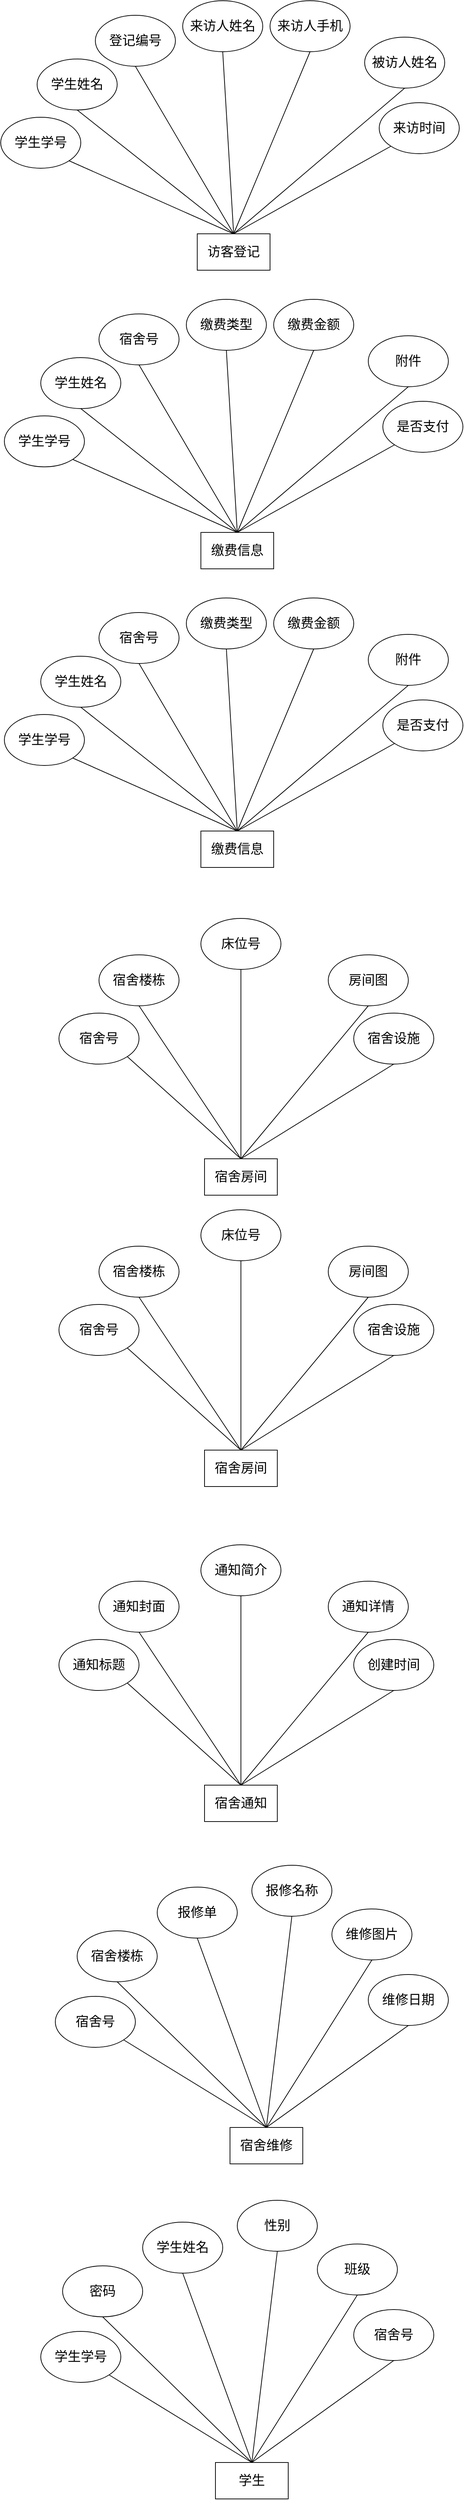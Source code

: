 <mxfile version="26.1.1">
  <diagram name="第 1 页" id="f0_BZ57KzPiDDP8eszM3">
    <mxGraphModel dx="2000" dy="981" grid="1" gridSize="10" guides="1" tooltips="1" connect="1" arrows="1" fold="1" page="1" pageScale="1" pageWidth="827" pageHeight="1169" math="0" shadow="0">
      <root>
        <mxCell id="0" />
        <mxCell id="1" parent="0" />
        <mxCell id="QkNpWJC_C5E6-QBLKThF-1" value="&lt;font style=&quot;font-size: 18px;&quot;&gt;访客登记&lt;/font&gt;" style="rounded=0;whiteSpace=wrap;html=1;" vertex="1" parent="1">
          <mxGeometry x="290" y="320" width="100" height="50" as="geometry" />
        </mxCell>
        <mxCell id="QkNpWJC_C5E6-QBLKThF-2" value="&lt;font style=&quot;font-size: 18px;&quot;&gt;学生学号&lt;/font&gt;" style="ellipse;whiteSpace=wrap;html=1;" vertex="1" parent="1">
          <mxGeometry x="20" y="160" width="110" height="70" as="geometry" />
        </mxCell>
        <mxCell id="QkNpWJC_C5E6-QBLKThF-3" value="" style="endArrow=none;html=1;rounded=0;entryX=1;entryY=1;entryDx=0;entryDy=0;exitX=0.5;exitY=0;exitDx=0;exitDy=0;" edge="1" parent="1" source="QkNpWJC_C5E6-QBLKThF-1" target="QkNpWJC_C5E6-QBLKThF-2">
          <mxGeometry width="50" height="50" relative="1" as="geometry">
            <mxPoint x="390" y="380" as="sourcePoint" />
            <mxPoint x="440" y="330" as="targetPoint" />
          </mxGeometry>
        </mxCell>
        <mxCell id="QkNpWJC_C5E6-QBLKThF-4" value="&lt;font style=&quot;font-size: 18px;&quot;&gt;学生姓名&lt;/font&gt;" style="ellipse;whiteSpace=wrap;html=1;" vertex="1" parent="1">
          <mxGeometry x="70" y="80" width="110" height="70" as="geometry" />
        </mxCell>
        <mxCell id="QkNpWJC_C5E6-QBLKThF-5" value="" style="endArrow=none;html=1;rounded=0;entryX=0.5;entryY=1;entryDx=0;entryDy=0;exitX=0.5;exitY=0;exitDx=0;exitDy=0;" edge="1" parent="1" source="QkNpWJC_C5E6-QBLKThF-1" target="QkNpWJC_C5E6-QBLKThF-4">
          <mxGeometry width="50" height="50" relative="1" as="geometry">
            <mxPoint x="390" y="380" as="sourcePoint" />
            <mxPoint x="440" y="330" as="targetPoint" />
          </mxGeometry>
        </mxCell>
        <mxCell id="QkNpWJC_C5E6-QBLKThF-6" value="" style="endArrow=none;html=1;rounded=0;entryX=0.5;entryY=1;entryDx=0;entryDy=0;exitX=0.5;exitY=0;exitDx=0;exitDy=0;" edge="1" parent="1" source="QkNpWJC_C5E6-QBLKThF-1" target="QkNpWJC_C5E6-QBLKThF-8">
          <mxGeometry width="50" height="50" relative="1" as="geometry">
            <mxPoint x="575" y="360" as="sourcePoint" />
            <mxPoint x="520" y="220" as="targetPoint" />
          </mxGeometry>
        </mxCell>
        <mxCell id="QkNpWJC_C5E6-QBLKThF-8" value="&lt;font style=&quot;font-size: 18px;&quot;&gt;登记编号&lt;/font&gt;" style="ellipse;whiteSpace=wrap;html=1;" vertex="1" parent="1">
          <mxGeometry x="150" y="20" width="110" height="70" as="geometry" />
        </mxCell>
        <mxCell id="QkNpWJC_C5E6-QBLKThF-9" value="&lt;font style=&quot;font-size: 18px;&quot;&gt;来访人姓名&lt;/font&gt;" style="ellipse;whiteSpace=wrap;html=1;" vertex="1" parent="1">
          <mxGeometry x="270" width="110" height="70" as="geometry" />
        </mxCell>
        <mxCell id="QkNpWJC_C5E6-QBLKThF-10" value="&lt;font style=&quot;font-size: 18px;&quot;&gt;来访人手机&lt;/font&gt;" style="ellipse;whiteSpace=wrap;html=1;" vertex="1" parent="1">
          <mxGeometry x="390" width="110" height="70" as="geometry" />
        </mxCell>
        <mxCell id="QkNpWJC_C5E6-QBLKThF-11" value="&lt;span style=&quot;font-size: 18px;&quot;&gt;被访人姓名&lt;/span&gt;" style="ellipse;whiteSpace=wrap;html=1;" vertex="1" parent="1">
          <mxGeometry x="520" y="50" width="110" height="70" as="geometry" />
        </mxCell>
        <mxCell id="QkNpWJC_C5E6-QBLKThF-12" value="&lt;span style=&quot;font-size: 18px;&quot;&gt;来访时间&lt;/span&gt;" style="ellipse;whiteSpace=wrap;html=1;" vertex="1" parent="1">
          <mxGeometry x="540" y="140" width="110" height="70" as="geometry" />
        </mxCell>
        <mxCell id="QkNpWJC_C5E6-QBLKThF-13" value="" style="endArrow=none;html=1;rounded=0;entryX=0.5;entryY=1;entryDx=0;entryDy=0;exitX=0.5;exitY=0;exitDx=0;exitDy=0;" edge="1" parent="1" source="QkNpWJC_C5E6-QBLKThF-1" target="QkNpWJC_C5E6-QBLKThF-9">
          <mxGeometry width="50" height="50" relative="1" as="geometry">
            <mxPoint x="390" y="380" as="sourcePoint" />
            <mxPoint x="440" y="330" as="targetPoint" />
          </mxGeometry>
        </mxCell>
        <mxCell id="QkNpWJC_C5E6-QBLKThF-14" value="" style="endArrow=none;html=1;rounded=0;entryX=0.5;entryY=1;entryDx=0;entryDy=0;exitX=0.5;exitY=0;exitDx=0;exitDy=0;" edge="1" parent="1" source="QkNpWJC_C5E6-QBLKThF-1" target="QkNpWJC_C5E6-QBLKThF-10">
          <mxGeometry width="50" height="50" relative="1" as="geometry">
            <mxPoint x="350" y="330" as="sourcePoint" />
            <mxPoint x="275" y="90" as="targetPoint" />
          </mxGeometry>
        </mxCell>
        <mxCell id="QkNpWJC_C5E6-QBLKThF-15" value="" style="endArrow=none;html=1;rounded=0;entryX=0.5;entryY=1;entryDx=0;entryDy=0;exitX=0.5;exitY=0;exitDx=0;exitDy=0;" edge="1" parent="1" source="QkNpWJC_C5E6-QBLKThF-1" target="QkNpWJC_C5E6-QBLKThF-11">
          <mxGeometry width="50" height="50" relative="1" as="geometry">
            <mxPoint x="350" y="355" as="sourcePoint" />
            <mxPoint x="495" y="135" as="targetPoint" />
          </mxGeometry>
        </mxCell>
        <mxCell id="QkNpWJC_C5E6-QBLKThF-16" value="" style="endArrow=none;html=1;rounded=0;entryX=0;entryY=1;entryDx=0;entryDy=0;exitX=0.5;exitY=0;exitDx=0;exitDy=0;" edge="1" parent="1" source="QkNpWJC_C5E6-QBLKThF-1" target="QkNpWJC_C5E6-QBLKThF-12">
          <mxGeometry width="50" height="50" relative="1" as="geometry">
            <mxPoint x="350" y="330" as="sourcePoint" />
            <mxPoint x="515" y="90" as="targetPoint" />
          </mxGeometry>
        </mxCell>
        <mxCell id="QkNpWJC_C5E6-QBLKThF-17" value="&lt;font style=&quot;font-size: 18px;&quot;&gt;缴费信息&lt;/font&gt;" style="rounded=0;whiteSpace=wrap;html=1;" vertex="1" parent="1">
          <mxGeometry x="295" y="730" width="100" height="50" as="geometry" />
        </mxCell>
        <mxCell id="QkNpWJC_C5E6-QBLKThF-18" value="&lt;font style=&quot;font-size: 18px;&quot;&gt;学生学号&lt;/font&gt;" style="ellipse;whiteSpace=wrap;html=1;" vertex="1" parent="1">
          <mxGeometry x="25" y="570" width="110" height="70" as="geometry" />
        </mxCell>
        <mxCell id="QkNpWJC_C5E6-QBLKThF-19" value="" style="endArrow=none;html=1;rounded=0;entryX=1;entryY=1;entryDx=0;entryDy=0;exitX=0.5;exitY=0;exitDx=0;exitDy=0;" edge="1" parent="1" source="QkNpWJC_C5E6-QBLKThF-17" target="QkNpWJC_C5E6-QBLKThF-18">
          <mxGeometry width="50" height="50" relative="1" as="geometry">
            <mxPoint x="395" y="790" as="sourcePoint" />
            <mxPoint x="445" y="740" as="targetPoint" />
          </mxGeometry>
        </mxCell>
        <mxCell id="QkNpWJC_C5E6-QBLKThF-20" value="&lt;font style=&quot;font-size: 18px;&quot;&gt;学生姓名&lt;/font&gt;" style="ellipse;whiteSpace=wrap;html=1;" vertex="1" parent="1">
          <mxGeometry x="75" y="490" width="110" height="70" as="geometry" />
        </mxCell>
        <mxCell id="QkNpWJC_C5E6-QBLKThF-21" value="" style="endArrow=none;html=1;rounded=0;entryX=0.5;entryY=1;entryDx=0;entryDy=0;exitX=0.5;exitY=0;exitDx=0;exitDy=0;" edge="1" parent="1" source="QkNpWJC_C5E6-QBLKThF-17" target="QkNpWJC_C5E6-QBLKThF-20">
          <mxGeometry width="50" height="50" relative="1" as="geometry">
            <mxPoint x="395" y="790" as="sourcePoint" />
            <mxPoint x="445" y="740" as="targetPoint" />
          </mxGeometry>
        </mxCell>
        <mxCell id="QkNpWJC_C5E6-QBLKThF-22" value="" style="endArrow=none;html=1;rounded=0;entryX=0.5;entryY=1;entryDx=0;entryDy=0;exitX=0.5;exitY=0;exitDx=0;exitDy=0;" edge="1" parent="1" source="QkNpWJC_C5E6-QBLKThF-17" target="QkNpWJC_C5E6-QBLKThF-23">
          <mxGeometry width="50" height="50" relative="1" as="geometry">
            <mxPoint x="580" y="770" as="sourcePoint" />
            <mxPoint x="525" y="630" as="targetPoint" />
          </mxGeometry>
        </mxCell>
        <mxCell id="QkNpWJC_C5E6-QBLKThF-23" value="&lt;font style=&quot;font-size: 18px;&quot;&gt;宿舍号&lt;/font&gt;" style="ellipse;whiteSpace=wrap;html=1;" vertex="1" parent="1">
          <mxGeometry x="155" y="430" width="110" height="70" as="geometry" />
        </mxCell>
        <mxCell id="QkNpWJC_C5E6-QBLKThF-24" value="&lt;font style=&quot;font-size: 18px;&quot;&gt;缴费类型&lt;/font&gt;" style="ellipse;whiteSpace=wrap;html=1;" vertex="1" parent="1">
          <mxGeometry x="275" y="410" width="110" height="70" as="geometry" />
        </mxCell>
        <mxCell id="QkNpWJC_C5E6-QBLKThF-25" value="&lt;font style=&quot;font-size: 18px;&quot;&gt;缴费金额&lt;/font&gt;" style="ellipse;whiteSpace=wrap;html=1;" vertex="1" parent="1">
          <mxGeometry x="395" y="410" width="110" height="70" as="geometry" />
        </mxCell>
        <mxCell id="QkNpWJC_C5E6-QBLKThF-26" value="&lt;span style=&quot;font-size: 18px;&quot;&gt;附件&lt;/span&gt;" style="ellipse;whiteSpace=wrap;html=1;" vertex="1" parent="1">
          <mxGeometry x="525" y="460" width="110" height="70" as="geometry" />
        </mxCell>
        <mxCell id="QkNpWJC_C5E6-QBLKThF-27" value="&lt;span style=&quot;font-size: 18px;&quot;&gt;是否支付&lt;/span&gt;" style="ellipse;whiteSpace=wrap;html=1;" vertex="1" parent="1">
          <mxGeometry x="545" y="550" width="110" height="70" as="geometry" />
        </mxCell>
        <mxCell id="QkNpWJC_C5E6-QBLKThF-28" value="" style="endArrow=none;html=1;rounded=0;entryX=0.5;entryY=1;entryDx=0;entryDy=0;exitX=0.5;exitY=0;exitDx=0;exitDy=0;" edge="1" parent="1" source="QkNpWJC_C5E6-QBLKThF-17" target="QkNpWJC_C5E6-QBLKThF-24">
          <mxGeometry width="50" height="50" relative="1" as="geometry">
            <mxPoint x="395" y="790" as="sourcePoint" />
            <mxPoint x="445" y="740" as="targetPoint" />
          </mxGeometry>
        </mxCell>
        <mxCell id="QkNpWJC_C5E6-QBLKThF-29" value="" style="endArrow=none;html=1;rounded=0;entryX=0.5;entryY=1;entryDx=0;entryDy=0;exitX=0.5;exitY=0;exitDx=0;exitDy=0;" edge="1" parent="1" source="QkNpWJC_C5E6-QBLKThF-17" target="QkNpWJC_C5E6-QBLKThF-25">
          <mxGeometry width="50" height="50" relative="1" as="geometry">
            <mxPoint x="355" y="740" as="sourcePoint" />
            <mxPoint x="280" y="500" as="targetPoint" />
          </mxGeometry>
        </mxCell>
        <mxCell id="QkNpWJC_C5E6-QBLKThF-30" value="" style="endArrow=none;html=1;rounded=0;entryX=0.5;entryY=1;entryDx=0;entryDy=0;exitX=0.5;exitY=0;exitDx=0;exitDy=0;" edge="1" parent="1" source="QkNpWJC_C5E6-QBLKThF-17" target="QkNpWJC_C5E6-QBLKThF-26">
          <mxGeometry width="50" height="50" relative="1" as="geometry">
            <mxPoint x="355" y="765" as="sourcePoint" />
            <mxPoint x="500" y="545" as="targetPoint" />
          </mxGeometry>
        </mxCell>
        <mxCell id="QkNpWJC_C5E6-QBLKThF-31" value="" style="endArrow=none;html=1;rounded=0;entryX=0;entryY=1;entryDx=0;entryDy=0;exitX=0.5;exitY=0;exitDx=0;exitDy=0;" edge="1" parent="1" source="QkNpWJC_C5E6-QBLKThF-17" target="QkNpWJC_C5E6-QBLKThF-27">
          <mxGeometry width="50" height="50" relative="1" as="geometry">
            <mxPoint x="355" y="740" as="sourcePoint" />
            <mxPoint x="520" y="500" as="targetPoint" />
          </mxGeometry>
        </mxCell>
        <mxCell id="QkNpWJC_C5E6-QBLKThF-32" value="&lt;font style=&quot;font-size: 18px;&quot;&gt;缴费信息&lt;/font&gt;" style="rounded=0;whiteSpace=wrap;html=1;" vertex="1" parent="1">
          <mxGeometry x="295" y="1140" width="100" height="50" as="geometry" />
        </mxCell>
        <mxCell id="QkNpWJC_C5E6-QBLKThF-33" value="&lt;font style=&quot;font-size: 18px;&quot;&gt;学生学号&lt;/font&gt;" style="ellipse;whiteSpace=wrap;html=1;" vertex="1" parent="1">
          <mxGeometry x="25" y="980" width="110" height="70" as="geometry" />
        </mxCell>
        <mxCell id="QkNpWJC_C5E6-QBLKThF-34" value="" style="endArrow=none;html=1;rounded=0;entryX=1;entryY=1;entryDx=0;entryDy=0;exitX=0.5;exitY=0;exitDx=0;exitDy=0;" edge="1" parent="1" source="QkNpWJC_C5E6-QBLKThF-32" target="QkNpWJC_C5E6-QBLKThF-33">
          <mxGeometry width="50" height="50" relative="1" as="geometry">
            <mxPoint x="395" y="1200" as="sourcePoint" />
            <mxPoint x="445" y="1150" as="targetPoint" />
          </mxGeometry>
        </mxCell>
        <mxCell id="QkNpWJC_C5E6-QBLKThF-35" value="&lt;font style=&quot;font-size: 18px;&quot;&gt;学生姓名&lt;/font&gt;" style="ellipse;whiteSpace=wrap;html=1;" vertex="1" parent="1">
          <mxGeometry x="75" y="900" width="110" height="70" as="geometry" />
        </mxCell>
        <mxCell id="QkNpWJC_C5E6-QBLKThF-36" value="" style="endArrow=none;html=1;rounded=0;entryX=0.5;entryY=1;entryDx=0;entryDy=0;exitX=0.5;exitY=0;exitDx=0;exitDy=0;" edge="1" parent="1" source="QkNpWJC_C5E6-QBLKThF-32" target="QkNpWJC_C5E6-QBLKThF-35">
          <mxGeometry width="50" height="50" relative="1" as="geometry">
            <mxPoint x="395" y="1200" as="sourcePoint" />
            <mxPoint x="445" y="1150" as="targetPoint" />
          </mxGeometry>
        </mxCell>
        <mxCell id="QkNpWJC_C5E6-QBLKThF-37" value="" style="endArrow=none;html=1;rounded=0;entryX=0.5;entryY=1;entryDx=0;entryDy=0;exitX=0.5;exitY=0;exitDx=0;exitDy=0;" edge="1" parent="1" source="QkNpWJC_C5E6-QBLKThF-32" target="QkNpWJC_C5E6-QBLKThF-38">
          <mxGeometry width="50" height="50" relative="1" as="geometry">
            <mxPoint x="580" y="1180" as="sourcePoint" />
            <mxPoint x="525" y="1040" as="targetPoint" />
          </mxGeometry>
        </mxCell>
        <mxCell id="QkNpWJC_C5E6-QBLKThF-38" value="&lt;font style=&quot;font-size: 18px;&quot;&gt;宿舍号&lt;/font&gt;" style="ellipse;whiteSpace=wrap;html=1;" vertex="1" parent="1">
          <mxGeometry x="155" y="840" width="110" height="70" as="geometry" />
        </mxCell>
        <mxCell id="QkNpWJC_C5E6-QBLKThF-39" value="&lt;font style=&quot;font-size: 18px;&quot;&gt;缴费类型&lt;/font&gt;" style="ellipse;whiteSpace=wrap;html=1;" vertex="1" parent="1">
          <mxGeometry x="275" y="820" width="110" height="70" as="geometry" />
        </mxCell>
        <mxCell id="QkNpWJC_C5E6-QBLKThF-40" value="&lt;font style=&quot;font-size: 18px;&quot;&gt;缴费金额&lt;/font&gt;" style="ellipse;whiteSpace=wrap;html=1;" vertex="1" parent="1">
          <mxGeometry x="395" y="820" width="110" height="70" as="geometry" />
        </mxCell>
        <mxCell id="QkNpWJC_C5E6-QBLKThF-41" value="&lt;span style=&quot;font-size: 18px;&quot;&gt;附件&lt;/span&gt;" style="ellipse;whiteSpace=wrap;html=1;" vertex="1" parent="1">
          <mxGeometry x="525" y="870" width="110" height="70" as="geometry" />
        </mxCell>
        <mxCell id="QkNpWJC_C5E6-QBLKThF-42" value="&lt;span style=&quot;font-size: 18px;&quot;&gt;是否支付&lt;/span&gt;" style="ellipse;whiteSpace=wrap;html=1;" vertex="1" parent="1">
          <mxGeometry x="545" y="960" width="110" height="70" as="geometry" />
        </mxCell>
        <mxCell id="QkNpWJC_C5E6-QBLKThF-43" value="" style="endArrow=none;html=1;rounded=0;entryX=0.5;entryY=1;entryDx=0;entryDy=0;exitX=0.5;exitY=0;exitDx=0;exitDy=0;" edge="1" parent="1" source="QkNpWJC_C5E6-QBLKThF-32" target="QkNpWJC_C5E6-QBLKThF-39">
          <mxGeometry width="50" height="50" relative="1" as="geometry">
            <mxPoint x="395" y="1200" as="sourcePoint" />
            <mxPoint x="445" y="1150" as="targetPoint" />
          </mxGeometry>
        </mxCell>
        <mxCell id="QkNpWJC_C5E6-QBLKThF-44" value="" style="endArrow=none;html=1;rounded=0;entryX=0.5;entryY=1;entryDx=0;entryDy=0;exitX=0.5;exitY=0;exitDx=0;exitDy=0;" edge="1" parent="1" source="QkNpWJC_C5E6-QBLKThF-32" target="QkNpWJC_C5E6-QBLKThF-40">
          <mxGeometry width="50" height="50" relative="1" as="geometry">
            <mxPoint x="355" y="1150" as="sourcePoint" />
            <mxPoint x="280" y="910" as="targetPoint" />
          </mxGeometry>
        </mxCell>
        <mxCell id="QkNpWJC_C5E6-QBLKThF-45" value="" style="endArrow=none;html=1;rounded=0;entryX=0.5;entryY=1;entryDx=0;entryDy=0;exitX=0.5;exitY=0;exitDx=0;exitDy=0;" edge="1" parent="1" source="QkNpWJC_C5E6-QBLKThF-32" target="QkNpWJC_C5E6-QBLKThF-41">
          <mxGeometry width="50" height="50" relative="1" as="geometry">
            <mxPoint x="355" y="1175" as="sourcePoint" />
            <mxPoint x="500" y="955" as="targetPoint" />
          </mxGeometry>
        </mxCell>
        <mxCell id="QkNpWJC_C5E6-QBLKThF-46" value="" style="endArrow=none;html=1;rounded=0;entryX=0;entryY=1;entryDx=0;entryDy=0;exitX=0.5;exitY=0;exitDx=0;exitDy=0;" edge="1" parent="1" source="QkNpWJC_C5E6-QBLKThF-32" target="QkNpWJC_C5E6-QBLKThF-42">
          <mxGeometry width="50" height="50" relative="1" as="geometry">
            <mxPoint x="355" y="1150" as="sourcePoint" />
            <mxPoint x="520" y="910" as="targetPoint" />
          </mxGeometry>
        </mxCell>
        <mxCell id="QkNpWJC_C5E6-QBLKThF-47" value="&lt;font style=&quot;font-size: 18px;&quot;&gt;宿舍房间&lt;/font&gt;" style="rounded=0;whiteSpace=wrap;html=1;" vertex="1" parent="1">
          <mxGeometry x="300" y="1590" width="100" height="50" as="geometry" />
        </mxCell>
        <mxCell id="QkNpWJC_C5E6-QBLKThF-48" value="&lt;span style=&quot;font-size: 18px;&quot;&gt;宿舍号&lt;/span&gt;" style="ellipse;whiteSpace=wrap;html=1;" vertex="1" parent="1">
          <mxGeometry x="100" y="1390" width="110" height="70" as="geometry" />
        </mxCell>
        <mxCell id="QkNpWJC_C5E6-QBLKThF-49" value="" style="endArrow=none;html=1;rounded=0;entryX=1;entryY=1;entryDx=0;entryDy=0;exitX=0.5;exitY=0;exitDx=0;exitDy=0;" edge="1" parent="1" source="QkNpWJC_C5E6-QBLKThF-47" target="QkNpWJC_C5E6-QBLKThF-48">
          <mxGeometry width="50" height="50" relative="1" as="geometry">
            <mxPoint x="400" y="1650" as="sourcePoint" />
            <mxPoint x="450" y="1600" as="targetPoint" />
          </mxGeometry>
        </mxCell>
        <mxCell id="QkNpWJC_C5E6-QBLKThF-50" value="&lt;span style=&quot;font-size: 18px;&quot;&gt;宿舍楼栋&lt;/span&gt;" style="ellipse;whiteSpace=wrap;html=1;" vertex="1" parent="1">
          <mxGeometry x="155" y="1310" width="110" height="70" as="geometry" />
        </mxCell>
        <mxCell id="QkNpWJC_C5E6-QBLKThF-51" value="" style="endArrow=none;html=1;rounded=0;entryX=0.5;entryY=1;entryDx=0;entryDy=0;exitX=0.5;exitY=0;exitDx=0;exitDy=0;" edge="1" parent="1" source="QkNpWJC_C5E6-QBLKThF-47" target="QkNpWJC_C5E6-QBLKThF-50">
          <mxGeometry width="50" height="50" relative="1" as="geometry">
            <mxPoint x="400" y="1650" as="sourcePoint" />
            <mxPoint x="450" y="1600" as="targetPoint" />
          </mxGeometry>
        </mxCell>
        <mxCell id="QkNpWJC_C5E6-QBLKThF-52" value="" style="endArrow=none;html=1;rounded=0;entryX=0.5;entryY=1;entryDx=0;entryDy=0;exitX=0.5;exitY=0;exitDx=0;exitDy=0;" edge="1" parent="1" source="QkNpWJC_C5E6-QBLKThF-47" target="QkNpWJC_C5E6-QBLKThF-53">
          <mxGeometry width="50" height="50" relative="1" as="geometry">
            <mxPoint x="585" y="1630" as="sourcePoint" />
            <mxPoint x="530" y="1490" as="targetPoint" />
          </mxGeometry>
        </mxCell>
        <mxCell id="QkNpWJC_C5E6-QBLKThF-53" value="&lt;span style=&quot;font-size: 18px;&quot;&gt;床位号&lt;/span&gt;" style="ellipse;whiteSpace=wrap;html=1;" vertex="1" parent="1">
          <mxGeometry x="295" y="1260" width="110" height="70" as="geometry" />
        </mxCell>
        <mxCell id="QkNpWJC_C5E6-QBLKThF-54" value="&lt;span style=&quot;font-size: 18px;&quot;&gt;房间图&lt;/span&gt;" style="ellipse;whiteSpace=wrap;html=1;" vertex="1" parent="1">
          <mxGeometry x="470" y="1310" width="110" height="70" as="geometry" />
        </mxCell>
        <mxCell id="QkNpWJC_C5E6-QBLKThF-55" value="&lt;font style=&quot;font-size: 18px;&quot;&gt;宿舍设施&lt;/font&gt;" style="ellipse;whiteSpace=wrap;html=1;" vertex="1" parent="1">
          <mxGeometry x="505" y="1390" width="110" height="70" as="geometry" />
        </mxCell>
        <mxCell id="QkNpWJC_C5E6-QBLKThF-58" value="" style="endArrow=none;html=1;rounded=0;entryX=0.5;entryY=1;entryDx=0;entryDy=0;exitX=0.5;exitY=0;exitDx=0;exitDy=0;" edge="1" parent="1" source="QkNpWJC_C5E6-QBLKThF-47" target="QkNpWJC_C5E6-QBLKThF-54">
          <mxGeometry width="50" height="50" relative="1" as="geometry">
            <mxPoint x="400" y="1650" as="sourcePoint" />
            <mxPoint x="450" y="1600" as="targetPoint" />
          </mxGeometry>
        </mxCell>
        <mxCell id="QkNpWJC_C5E6-QBLKThF-59" value="" style="endArrow=none;html=1;rounded=0;entryX=0.5;entryY=1;entryDx=0;entryDy=0;exitX=0.5;exitY=0;exitDx=0;exitDy=0;" edge="1" parent="1" source="QkNpWJC_C5E6-QBLKThF-47" target="QkNpWJC_C5E6-QBLKThF-55">
          <mxGeometry width="50" height="50" relative="1" as="geometry">
            <mxPoint x="360" y="1600" as="sourcePoint" />
            <mxPoint x="285" y="1360" as="targetPoint" />
          </mxGeometry>
        </mxCell>
        <mxCell id="QkNpWJC_C5E6-QBLKThF-62" value="&lt;font style=&quot;font-size: 18px;&quot;&gt;宿舍房间&lt;/font&gt;" style="rounded=0;whiteSpace=wrap;html=1;" vertex="1" parent="1">
          <mxGeometry x="300" y="1990" width="100" height="50" as="geometry" />
        </mxCell>
        <mxCell id="QkNpWJC_C5E6-QBLKThF-63" value="&lt;span style=&quot;font-size: 18px;&quot;&gt;宿舍号&lt;/span&gt;" style="ellipse;whiteSpace=wrap;html=1;" vertex="1" parent="1">
          <mxGeometry x="100" y="1790" width="110" height="70" as="geometry" />
        </mxCell>
        <mxCell id="QkNpWJC_C5E6-QBLKThF-64" value="" style="endArrow=none;html=1;rounded=0;entryX=1;entryY=1;entryDx=0;entryDy=0;exitX=0.5;exitY=0;exitDx=0;exitDy=0;" edge="1" parent="1" source="QkNpWJC_C5E6-QBLKThF-62" target="QkNpWJC_C5E6-QBLKThF-63">
          <mxGeometry width="50" height="50" relative="1" as="geometry">
            <mxPoint x="400" y="2050" as="sourcePoint" />
            <mxPoint x="450" y="2000" as="targetPoint" />
          </mxGeometry>
        </mxCell>
        <mxCell id="QkNpWJC_C5E6-QBLKThF-65" value="&lt;span style=&quot;font-size: 18px;&quot;&gt;宿舍楼栋&lt;/span&gt;" style="ellipse;whiteSpace=wrap;html=1;" vertex="1" parent="1">
          <mxGeometry x="155" y="1710" width="110" height="70" as="geometry" />
        </mxCell>
        <mxCell id="QkNpWJC_C5E6-QBLKThF-66" value="" style="endArrow=none;html=1;rounded=0;entryX=0.5;entryY=1;entryDx=0;entryDy=0;exitX=0.5;exitY=0;exitDx=0;exitDy=0;" edge="1" parent="1" source="QkNpWJC_C5E6-QBLKThF-62" target="QkNpWJC_C5E6-QBLKThF-65">
          <mxGeometry width="50" height="50" relative="1" as="geometry">
            <mxPoint x="400" y="2050" as="sourcePoint" />
            <mxPoint x="450" y="2000" as="targetPoint" />
          </mxGeometry>
        </mxCell>
        <mxCell id="QkNpWJC_C5E6-QBLKThF-67" value="" style="endArrow=none;html=1;rounded=0;entryX=0.5;entryY=1;entryDx=0;entryDy=0;exitX=0.5;exitY=0;exitDx=0;exitDy=0;" edge="1" parent="1" source="QkNpWJC_C5E6-QBLKThF-62" target="QkNpWJC_C5E6-QBLKThF-68">
          <mxGeometry width="50" height="50" relative="1" as="geometry">
            <mxPoint x="585" y="2030" as="sourcePoint" />
            <mxPoint x="530" y="1890" as="targetPoint" />
          </mxGeometry>
        </mxCell>
        <mxCell id="QkNpWJC_C5E6-QBLKThF-68" value="&lt;span style=&quot;font-size: 18px;&quot;&gt;床位号&lt;/span&gt;" style="ellipse;whiteSpace=wrap;html=1;" vertex="1" parent="1">
          <mxGeometry x="295" y="1660" width="110" height="70" as="geometry" />
        </mxCell>
        <mxCell id="QkNpWJC_C5E6-QBLKThF-69" value="&lt;span style=&quot;font-size: 18px;&quot;&gt;房间图&lt;/span&gt;" style="ellipse;whiteSpace=wrap;html=1;" vertex="1" parent="1">
          <mxGeometry x="470" y="1710" width="110" height="70" as="geometry" />
        </mxCell>
        <mxCell id="QkNpWJC_C5E6-QBLKThF-70" value="&lt;font style=&quot;font-size: 18px;&quot;&gt;宿舍设施&lt;/font&gt;" style="ellipse;whiteSpace=wrap;html=1;" vertex="1" parent="1">
          <mxGeometry x="505" y="1790" width="110" height="70" as="geometry" />
        </mxCell>
        <mxCell id="QkNpWJC_C5E6-QBLKThF-71" value="" style="endArrow=none;html=1;rounded=0;entryX=0.5;entryY=1;entryDx=0;entryDy=0;exitX=0.5;exitY=0;exitDx=0;exitDy=0;" edge="1" parent="1" source="QkNpWJC_C5E6-QBLKThF-62" target="QkNpWJC_C5E6-QBLKThF-69">
          <mxGeometry width="50" height="50" relative="1" as="geometry">
            <mxPoint x="400" y="2050" as="sourcePoint" />
            <mxPoint x="450" y="2000" as="targetPoint" />
          </mxGeometry>
        </mxCell>
        <mxCell id="QkNpWJC_C5E6-QBLKThF-72" value="" style="endArrow=none;html=1;rounded=0;entryX=0.5;entryY=1;entryDx=0;entryDy=0;exitX=0.5;exitY=0;exitDx=0;exitDy=0;" edge="1" parent="1" source="QkNpWJC_C5E6-QBLKThF-62" target="QkNpWJC_C5E6-QBLKThF-70">
          <mxGeometry width="50" height="50" relative="1" as="geometry">
            <mxPoint x="360" y="2000" as="sourcePoint" />
            <mxPoint x="285" y="1760" as="targetPoint" />
          </mxGeometry>
        </mxCell>
        <mxCell id="QkNpWJC_C5E6-QBLKThF-73" value="&lt;font style=&quot;font-size: 18px;&quot;&gt;宿舍通知&lt;/font&gt;" style="rounded=0;whiteSpace=wrap;html=1;" vertex="1" parent="1">
          <mxGeometry x="300" y="2450" width="100" height="50" as="geometry" />
        </mxCell>
        <mxCell id="QkNpWJC_C5E6-QBLKThF-74" value="&lt;span style=&quot;font-size: 18px;&quot;&gt;通知标题&lt;/span&gt;" style="ellipse;whiteSpace=wrap;html=1;" vertex="1" parent="1">
          <mxGeometry x="100" y="2250" width="110" height="70" as="geometry" />
        </mxCell>
        <mxCell id="QkNpWJC_C5E6-QBLKThF-75" value="" style="endArrow=none;html=1;rounded=0;entryX=1;entryY=1;entryDx=0;entryDy=0;exitX=0.5;exitY=0;exitDx=0;exitDy=0;" edge="1" parent="1" source="QkNpWJC_C5E6-QBLKThF-73" target="QkNpWJC_C5E6-QBLKThF-74">
          <mxGeometry width="50" height="50" relative="1" as="geometry">
            <mxPoint x="400" y="2510" as="sourcePoint" />
            <mxPoint x="450" y="2460" as="targetPoint" />
          </mxGeometry>
        </mxCell>
        <mxCell id="QkNpWJC_C5E6-QBLKThF-76" value="&lt;span style=&quot;font-size: 18px;&quot;&gt;通知封面&lt;/span&gt;" style="ellipse;whiteSpace=wrap;html=1;" vertex="1" parent="1">
          <mxGeometry x="155" y="2170" width="110" height="70" as="geometry" />
        </mxCell>
        <mxCell id="QkNpWJC_C5E6-QBLKThF-77" value="" style="endArrow=none;html=1;rounded=0;entryX=0.5;entryY=1;entryDx=0;entryDy=0;exitX=0.5;exitY=0;exitDx=0;exitDy=0;" edge="1" parent="1" source="QkNpWJC_C5E6-QBLKThF-73" target="QkNpWJC_C5E6-QBLKThF-76">
          <mxGeometry width="50" height="50" relative="1" as="geometry">
            <mxPoint x="400" y="2510" as="sourcePoint" />
            <mxPoint x="450" y="2460" as="targetPoint" />
          </mxGeometry>
        </mxCell>
        <mxCell id="QkNpWJC_C5E6-QBLKThF-78" value="" style="endArrow=none;html=1;rounded=0;entryX=0.5;entryY=1;entryDx=0;entryDy=0;exitX=0.5;exitY=0;exitDx=0;exitDy=0;" edge="1" parent="1" source="QkNpWJC_C5E6-QBLKThF-73" target="QkNpWJC_C5E6-QBLKThF-79">
          <mxGeometry width="50" height="50" relative="1" as="geometry">
            <mxPoint x="585" y="2490" as="sourcePoint" />
            <mxPoint x="530" y="2350" as="targetPoint" />
          </mxGeometry>
        </mxCell>
        <mxCell id="QkNpWJC_C5E6-QBLKThF-79" value="&lt;span style=&quot;font-size: 18px;&quot;&gt;通知简介&lt;/span&gt;" style="ellipse;whiteSpace=wrap;html=1;" vertex="1" parent="1">
          <mxGeometry x="295" y="2120" width="110" height="70" as="geometry" />
        </mxCell>
        <mxCell id="QkNpWJC_C5E6-QBLKThF-80" value="&lt;span style=&quot;font-size: 18px;&quot;&gt;通知详情&lt;/span&gt;" style="ellipse;whiteSpace=wrap;html=1;" vertex="1" parent="1">
          <mxGeometry x="470" y="2170" width="110" height="70" as="geometry" />
        </mxCell>
        <mxCell id="QkNpWJC_C5E6-QBLKThF-81" value="&lt;font style=&quot;font-size: 18px;&quot;&gt;创建时间&lt;/font&gt;" style="ellipse;whiteSpace=wrap;html=1;" vertex="1" parent="1">
          <mxGeometry x="505" y="2250" width="110" height="70" as="geometry" />
        </mxCell>
        <mxCell id="QkNpWJC_C5E6-QBLKThF-82" value="" style="endArrow=none;html=1;rounded=0;entryX=0.5;entryY=1;entryDx=0;entryDy=0;exitX=0.5;exitY=0;exitDx=0;exitDy=0;" edge="1" parent="1" source="QkNpWJC_C5E6-QBLKThF-73" target="QkNpWJC_C5E6-QBLKThF-80">
          <mxGeometry width="50" height="50" relative="1" as="geometry">
            <mxPoint x="400" y="2510" as="sourcePoint" />
            <mxPoint x="450" y="2460" as="targetPoint" />
          </mxGeometry>
        </mxCell>
        <mxCell id="QkNpWJC_C5E6-QBLKThF-83" value="" style="endArrow=none;html=1;rounded=0;entryX=0.5;entryY=1;entryDx=0;entryDy=0;exitX=0.5;exitY=0;exitDx=0;exitDy=0;" edge="1" parent="1" source="QkNpWJC_C5E6-QBLKThF-73" target="QkNpWJC_C5E6-QBLKThF-81">
          <mxGeometry width="50" height="50" relative="1" as="geometry">
            <mxPoint x="360" y="2460" as="sourcePoint" />
            <mxPoint x="285" y="2220" as="targetPoint" />
          </mxGeometry>
        </mxCell>
        <mxCell id="QkNpWJC_C5E6-QBLKThF-84" value="&lt;font style=&quot;font-size: 18px;&quot;&gt;宿舍维修&lt;/font&gt;" style="rounded=0;whiteSpace=wrap;html=1;" vertex="1" parent="1">
          <mxGeometry x="335" y="2920" width="100" height="50" as="geometry" />
        </mxCell>
        <mxCell id="QkNpWJC_C5E6-QBLKThF-85" value="&lt;span style=&quot;font-size: 18px;&quot;&gt;宿舍号&lt;/span&gt;" style="ellipse;whiteSpace=wrap;html=1;" vertex="1" parent="1">
          <mxGeometry x="95" y="2740" width="110" height="70" as="geometry" />
        </mxCell>
        <mxCell id="QkNpWJC_C5E6-QBLKThF-86" value="" style="endArrow=none;html=1;rounded=0;entryX=1;entryY=1;entryDx=0;entryDy=0;exitX=0.5;exitY=0;exitDx=0;exitDy=0;" edge="1" parent="1" source="QkNpWJC_C5E6-QBLKThF-84" target="QkNpWJC_C5E6-QBLKThF-85">
          <mxGeometry width="50" height="50" relative="1" as="geometry">
            <mxPoint x="435" y="2980" as="sourcePoint" />
            <mxPoint x="485" y="2930" as="targetPoint" />
          </mxGeometry>
        </mxCell>
        <mxCell id="QkNpWJC_C5E6-QBLKThF-87" value="&lt;span style=&quot;font-size: 18px;&quot;&gt;宿舍楼栋&lt;/span&gt;" style="ellipse;whiteSpace=wrap;html=1;" vertex="1" parent="1">
          <mxGeometry x="125" y="2650" width="110" height="70" as="geometry" />
        </mxCell>
        <mxCell id="QkNpWJC_C5E6-QBLKThF-88" value="" style="endArrow=none;html=1;rounded=0;entryX=0.5;entryY=1;entryDx=0;entryDy=0;exitX=0.5;exitY=0;exitDx=0;exitDy=0;" edge="1" parent="1" source="QkNpWJC_C5E6-QBLKThF-84" target="QkNpWJC_C5E6-QBLKThF-87">
          <mxGeometry width="50" height="50" relative="1" as="geometry">
            <mxPoint x="435" y="2980" as="sourcePoint" />
            <mxPoint x="485" y="2930" as="targetPoint" />
          </mxGeometry>
        </mxCell>
        <mxCell id="QkNpWJC_C5E6-QBLKThF-89" value="" style="endArrow=none;html=1;rounded=0;entryX=0.5;entryY=1;entryDx=0;entryDy=0;exitX=0.5;exitY=0;exitDx=0;exitDy=0;" edge="1" parent="1" source="QkNpWJC_C5E6-QBLKThF-84" target="QkNpWJC_C5E6-QBLKThF-90">
          <mxGeometry width="50" height="50" relative="1" as="geometry">
            <mxPoint x="620" y="2960" as="sourcePoint" />
            <mxPoint x="565" y="2820" as="targetPoint" />
          </mxGeometry>
        </mxCell>
        <mxCell id="QkNpWJC_C5E6-QBLKThF-90" value="&lt;span style=&quot;font-size: 18px;&quot;&gt;报修单&lt;/span&gt;" style="ellipse;whiteSpace=wrap;html=1;" vertex="1" parent="1">
          <mxGeometry x="235" y="2590" width="110" height="70" as="geometry" />
        </mxCell>
        <mxCell id="QkNpWJC_C5E6-QBLKThF-91" value="&lt;span style=&quot;font-size: 18px;&quot;&gt;报修名称&lt;/span&gt;" style="ellipse;whiteSpace=wrap;html=1;" vertex="1" parent="1">
          <mxGeometry x="365" y="2560" width="110" height="70" as="geometry" />
        </mxCell>
        <mxCell id="QkNpWJC_C5E6-QBLKThF-92" value="&lt;font style=&quot;font-size: 18px;&quot;&gt;维修图片&lt;/font&gt;" style="ellipse;whiteSpace=wrap;html=1;" vertex="1" parent="1">
          <mxGeometry x="475" y="2620" width="110" height="70" as="geometry" />
        </mxCell>
        <mxCell id="QkNpWJC_C5E6-QBLKThF-93" value="" style="endArrow=none;html=1;rounded=0;entryX=0.5;entryY=1;entryDx=0;entryDy=0;exitX=0.5;exitY=0;exitDx=0;exitDy=0;" edge="1" parent="1" source="QkNpWJC_C5E6-QBLKThF-84" target="QkNpWJC_C5E6-QBLKThF-91">
          <mxGeometry width="50" height="50" relative="1" as="geometry">
            <mxPoint x="435" y="2980" as="sourcePoint" />
            <mxPoint x="485" y="2930" as="targetPoint" />
          </mxGeometry>
        </mxCell>
        <mxCell id="QkNpWJC_C5E6-QBLKThF-94" value="" style="endArrow=none;html=1;rounded=0;entryX=0.5;entryY=1;entryDx=0;entryDy=0;exitX=0.5;exitY=0;exitDx=0;exitDy=0;" edge="1" parent="1" source="QkNpWJC_C5E6-QBLKThF-84" target="QkNpWJC_C5E6-QBLKThF-92">
          <mxGeometry width="50" height="50" relative="1" as="geometry">
            <mxPoint x="395" y="2930" as="sourcePoint" />
            <mxPoint x="320" y="2690" as="targetPoint" />
          </mxGeometry>
        </mxCell>
        <mxCell id="QkNpWJC_C5E6-QBLKThF-95" value="&lt;font style=&quot;font-size: 18px;&quot;&gt;维修日期&lt;/font&gt;" style="ellipse;whiteSpace=wrap;html=1;" vertex="1" parent="1">
          <mxGeometry x="525" y="2710" width="110" height="70" as="geometry" />
        </mxCell>
        <mxCell id="QkNpWJC_C5E6-QBLKThF-96" value="" style="endArrow=none;html=1;rounded=0;entryX=0.5;entryY=1;entryDx=0;entryDy=0;exitX=0.5;exitY=0;exitDx=0;exitDy=0;" edge="1" parent="1" source="QkNpWJC_C5E6-QBLKThF-84" target="QkNpWJC_C5E6-QBLKThF-95">
          <mxGeometry width="50" height="50" relative="1" as="geometry">
            <mxPoint x="395" y="2930" as="sourcePoint" />
            <mxPoint x="500" y="2670" as="targetPoint" />
          </mxGeometry>
        </mxCell>
        <mxCell id="QkNpWJC_C5E6-QBLKThF-97" value="&lt;font style=&quot;font-size: 18px;&quot;&gt;学生&lt;/font&gt;" style="rounded=0;whiteSpace=wrap;html=1;" vertex="1" parent="1">
          <mxGeometry x="315" y="3380" width="100" height="50" as="geometry" />
        </mxCell>
        <mxCell id="QkNpWJC_C5E6-QBLKThF-98" value="&lt;span style=&quot;font-size: 18px;&quot;&gt;学生学号&lt;/span&gt;" style="ellipse;whiteSpace=wrap;html=1;" vertex="1" parent="1">
          <mxGeometry x="75" y="3200" width="110" height="70" as="geometry" />
        </mxCell>
        <mxCell id="QkNpWJC_C5E6-QBLKThF-99" value="" style="endArrow=none;html=1;rounded=0;entryX=1;entryY=1;entryDx=0;entryDy=0;exitX=0.5;exitY=0;exitDx=0;exitDy=0;" edge="1" parent="1" source="QkNpWJC_C5E6-QBLKThF-97" target="QkNpWJC_C5E6-QBLKThF-98">
          <mxGeometry width="50" height="50" relative="1" as="geometry">
            <mxPoint x="415" y="3440" as="sourcePoint" />
            <mxPoint x="465" y="3390" as="targetPoint" />
          </mxGeometry>
        </mxCell>
        <mxCell id="QkNpWJC_C5E6-QBLKThF-100" value="&lt;span style=&quot;font-size: 18px;&quot;&gt;密码&lt;/span&gt;" style="ellipse;whiteSpace=wrap;html=1;" vertex="1" parent="1">
          <mxGeometry x="105" y="3110" width="110" height="70" as="geometry" />
        </mxCell>
        <mxCell id="QkNpWJC_C5E6-QBLKThF-101" value="" style="endArrow=none;html=1;rounded=0;entryX=0.5;entryY=1;entryDx=0;entryDy=0;exitX=0.5;exitY=0;exitDx=0;exitDy=0;" edge="1" parent="1" source="QkNpWJC_C5E6-QBLKThF-97" target="QkNpWJC_C5E6-QBLKThF-100">
          <mxGeometry width="50" height="50" relative="1" as="geometry">
            <mxPoint x="415" y="3440" as="sourcePoint" />
            <mxPoint x="465" y="3390" as="targetPoint" />
          </mxGeometry>
        </mxCell>
        <mxCell id="QkNpWJC_C5E6-QBLKThF-102" value="" style="endArrow=none;html=1;rounded=0;entryX=0.5;entryY=1;entryDx=0;entryDy=0;exitX=0.5;exitY=0;exitDx=0;exitDy=0;" edge="1" parent="1" source="QkNpWJC_C5E6-QBLKThF-97" target="QkNpWJC_C5E6-QBLKThF-103">
          <mxGeometry width="50" height="50" relative="1" as="geometry">
            <mxPoint x="600" y="3420" as="sourcePoint" />
            <mxPoint x="545" y="3280" as="targetPoint" />
          </mxGeometry>
        </mxCell>
        <mxCell id="QkNpWJC_C5E6-QBLKThF-103" value="&lt;span style=&quot;font-size: 18px;&quot;&gt;学生姓名&lt;/span&gt;" style="ellipse;whiteSpace=wrap;html=1;" vertex="1" parent="1">
          <mxGeometry x="215" y="3050" width="110" height="70" as="geometry" />
        </mxCell>
        <mxCell id="QkNpWJC_C5E6-QBLKThF-104" value="&lt;span style=&quot;font-size: 18px;&quot;&gt;性别&lt;/span&gt;" style="ellipse;whiteSpace=wrap;html=1;" vertex="1" parent="1">
          <mxGeometry x="345" y="3020" width="110" height="70" as="geometry" />
        </mxCell>
        <mxCell id="QkNpWJC_C5E6-QBLKThF-105" value="&lt;font style=&quot;font-size: 18px;&quot;&gt;班级&lt;/font&gt;" style="ellipse;whiteSpace=wrap;html=1;" vertex="1" parent="1">
          <mxGeometry x="455" y="3080" width="110" height="70" as="geometry" />
        </mxCell>
        <mxCell id="QkNpWJC_C5E6-QBLKThF-106" value="" style="endArrow=none;html=1;rounded=0;entryX=0.5;entryY=1;entryDx=0;entryDy=0;exitX=0.5;exitY=0;exitDx=0;exitDy=0;" edge="1" parent="1" source="QkNpWJC_C5E6-QBLKThF-97" target="QkNpWJC_C5E6-QBLKThF-104">
          <mxGeometry width="50" height="50" relative="1" as="geometry">
            <mxPoint x="415" y="3440" as="sourcePoint" />
            <mxPoint x="465" y="3390" as="targetPoint" />
          </mxGeometry>
        </mxCell>
        <mxCell id="QkNpWJC_C5E6-QBLKThF-107" value="" style="endArrow=none;html=1;rounded=0;entryX=0.5;entryY=1;entryDx=0;entryDy=0;exitX=0.5;exitY=0;exitDx=0;exitDy=0;" edge="1" parent="1" source="QkNpWJC_C5E6-QBLKThF-97" target="QkNpWJC_C5E6-QBLKThF-105">
          <mxGeometry width="50" height="50" relative="1" as="geometry">
            <mxPoint x="375" y="3390" as="sourcePoint" />
            <mxPoint x="300" y="3150" as="targetPoint" />
          </mxGeometry>
        </mxCell>
        <mxCell id="QkNpWJC_C5E6-QBLKThF-108" value="&lt;font style=&quot;font-size: 18px;&quot;&gt;宿舍号&lt;/font&gt;" style="ellipse;whiteSpace=wrap;html=1;" vertex="1" parent="1">
          <mxGeometry x="505" y="3170" width="110" height="70" as="geometry" />
        </mxCell>
        <mxCell id="QkNpWJC_C5E6-QBLKThF-109" value="" style="endArrow=none;html=1;rounded=0;entryX=0.5;entryY=1;entryDx=0;entryDy=0;exitX=0.5;exitY=0;exitDx=0;exitDy=0;" edge="1" parent="1" source="QkNpWJC_C5E6-QBLKThF-97" target="QkNpWJC_C5E6-QBLKThF-108">
          <mxGeometry width="50" height="50" relative="1" as="geometry">
            <mxPoint x="375" y="3390" as="sourcePoint" />
            <mxPoint x="480" y="3130" as="targetPoint" />
          </mxGeometry>
        </mxCell>
      </root>
    </mxGraphModel>
  </diagram>
</mxfile>
